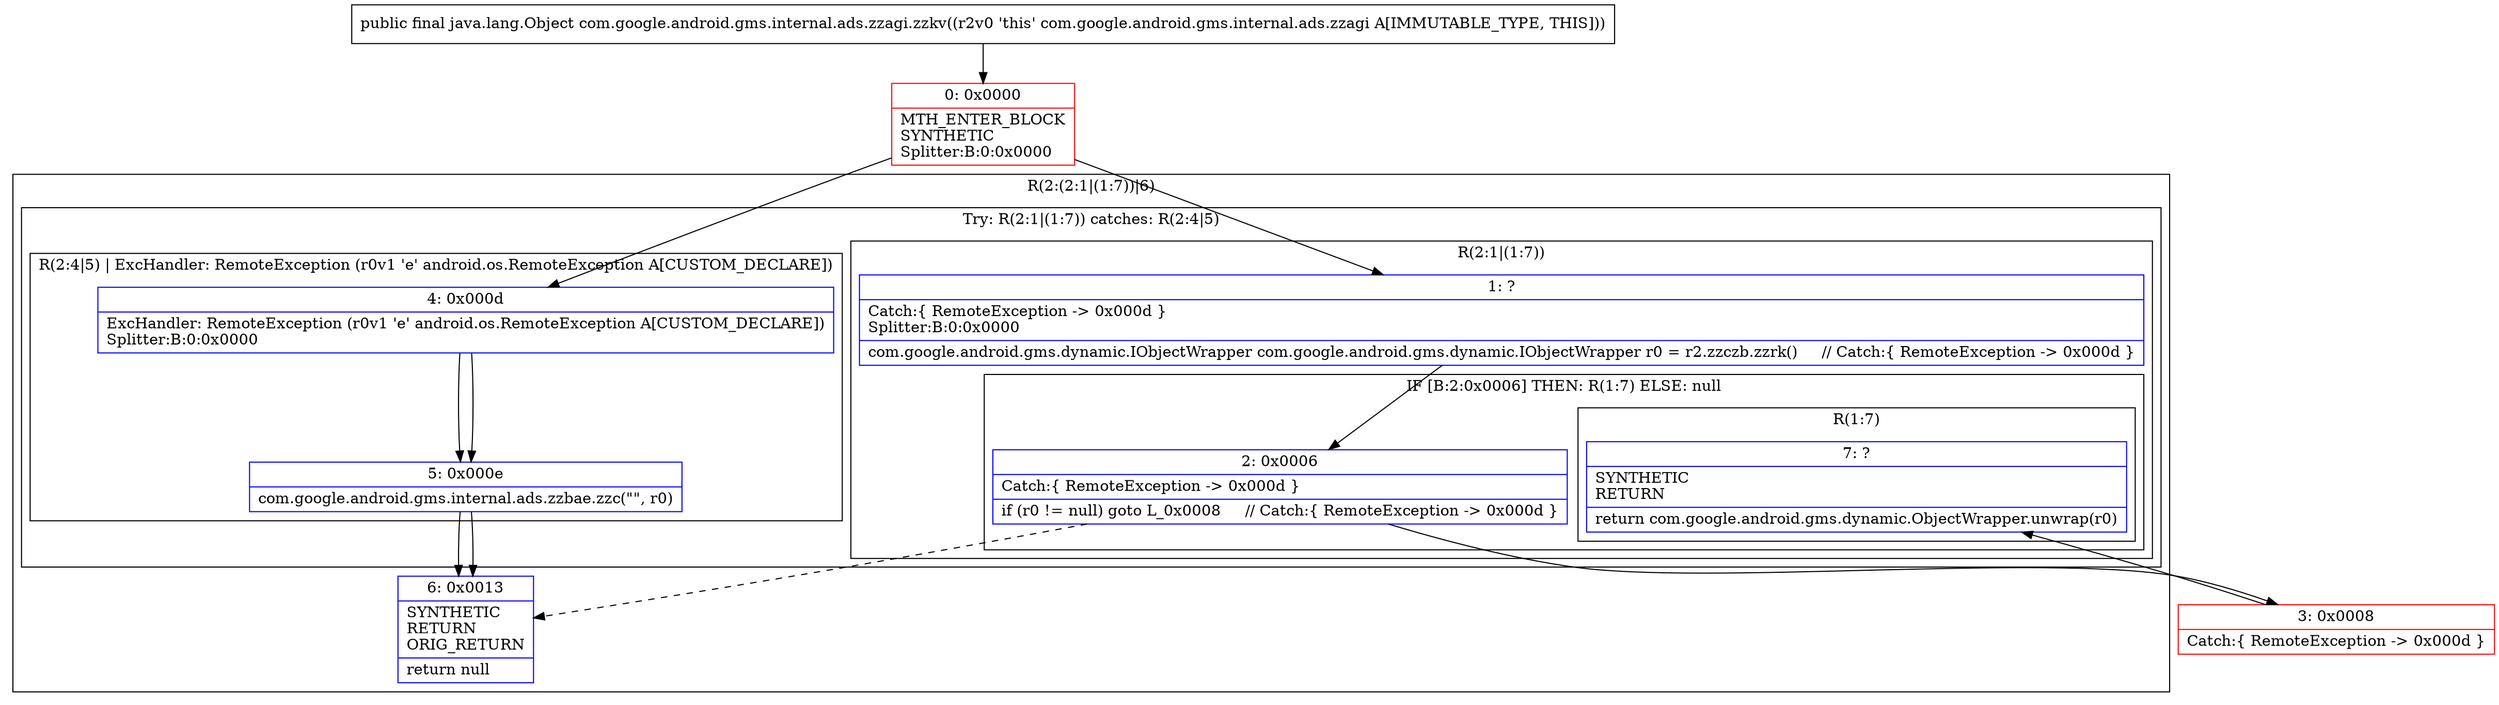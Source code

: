 digraph "CFG forcom.google.android.gms.internal.ads.zzagi.zzkv()Ljava\/lang\/Object;" {
subgraph cluster_Region_43846139 {
label = "R(2:(2:1|(1:7))|6)";
node [shape=record,color=blue];
subgraph cluster_TryCatchRegion_1748841416 {
label = "Try: R(2:1|(1:7)) catches: R(2:4|5)";
node [shape=record,color=blue];
subgraph cluster_Region_312195220 {
label = "R(2:1|(1:7))";
node [shape=record,color=blue];
Node_1 [shape=record,label="{1\:\ ?|Catch:\{ RemoteException \-\> 0x000d \}\lSplitter:B:0:0x0000\l|com.google.android.gms.dynamic.IObjectWrapper com.google.android.gms.dynamic.IObjectWrapper r0 = r2.zzczb.zzrk()     \/\/ Catch:\{ RemoteException \-\> 0x000d \}\l}"];
subgraph cluster_IfRegion_245644751 {
label = "IF [B:2:0x0006] THEN: R(1:7) ELSE: null";
node [shape=record,color=blue];
Node_2 [shape=record,label="{2\:\ 0x0006|Catch:\{ RemoteException \-\> 0x000d \}\l|if (r0 != null) goto L_0x0008     \/\/ Catch:\{ RemoteException \-\> 0x000d \}\l}"];
subgraph cluster_Region_1571972661 {
label = "R(1:7)";
node [shape=record,color=blue];
Node_7 [shape=record,label="{7\:\ ?|SYNTHETIC\lRETURN\l|return com.google.android.gms.dynamic.ObjectWrapper.unwrap(r0)\l}"];
}
}
}
subgraph cluster_Region_1446751861 {
label = "R(2:4|5) | ExcHandler: RemoteException (r0v1 'e' android.os.RemoteException A[CUSTOM_DECLARE])\l";
node [shape=record,color=blue];
Node_4 [shape=record,label="{4\:\ 0x000d|ExcHandler: RemoteException (r0v1 'e' android.os.RemoteException A[CUSTOM_DECLARE])\lSplitter:B:0:0x0000\l}"];
Node_5 [shape=record,label="{5\:\ 0x000e|com.google.android.gms.internal.ads.zzbae.zzc(\"\", r0)\l}"];
}
}
Node_6 [shape=record,label="{6\:\ 0x0013|SYNTHETIC\lRETURN\lORIG_RETURN\l|return null\l}"];
}
subgraph cluster_Region_1446751861 {
label = "R(2:4|5) | ExcHandler: RemoteException (r0v1 'e' android.os.RemoteException A[CUSTOM_DECLARE])\l";
node [shape=record,color=blue];
Node_4 [shape=record,label="{4\:\ 0x000d|ExcHandler: RemoteException (r0v1 'e' android.os.RemoteException A[CUSTOM_DECLARE])\lSplitter:B:0:0x0000\l}"];
Node_5 [shape=record,label="{5\:\ 0x000e|com.google.android.gms.internal.ads.zzbae.zzc(\"\", r0)\l}"];
}
Node_0 [shape=record,color=red,label="{0\:\ 0x0000|MTH_ENTER_BLOCK\lSYNTHETIC\lSplitter:B:0:0x0000\l}"];
Node_3 [shape=record,color=red,label="{3\:\ 0x0008|Catch:\{ RemoteException \-\> 0x000d \}\l}"];
MethodNode[shape=record,label="{public final java.lang.Object com.google.android.gms.internal.ads.zzagi.zzkv((r2v0 'this' com.google.android.gms.internal.ads.zzagi A[IMMUTABLE_TYPE, THIS])) }"];
MethodNode -> Node_0;
Node_1 -> Node_2;
Node_2 -> Node_3;
Node_2 -> Node_6[style=dashed];
Node_4 -> Node_5;
Node_5 -> Node_6;
Node_4 -> Node_5;
Node_5 -> Node_6;
Node_0 -> Node_1;
Node_0 -> Node_4;
Node_3 -> Node_7;
}

